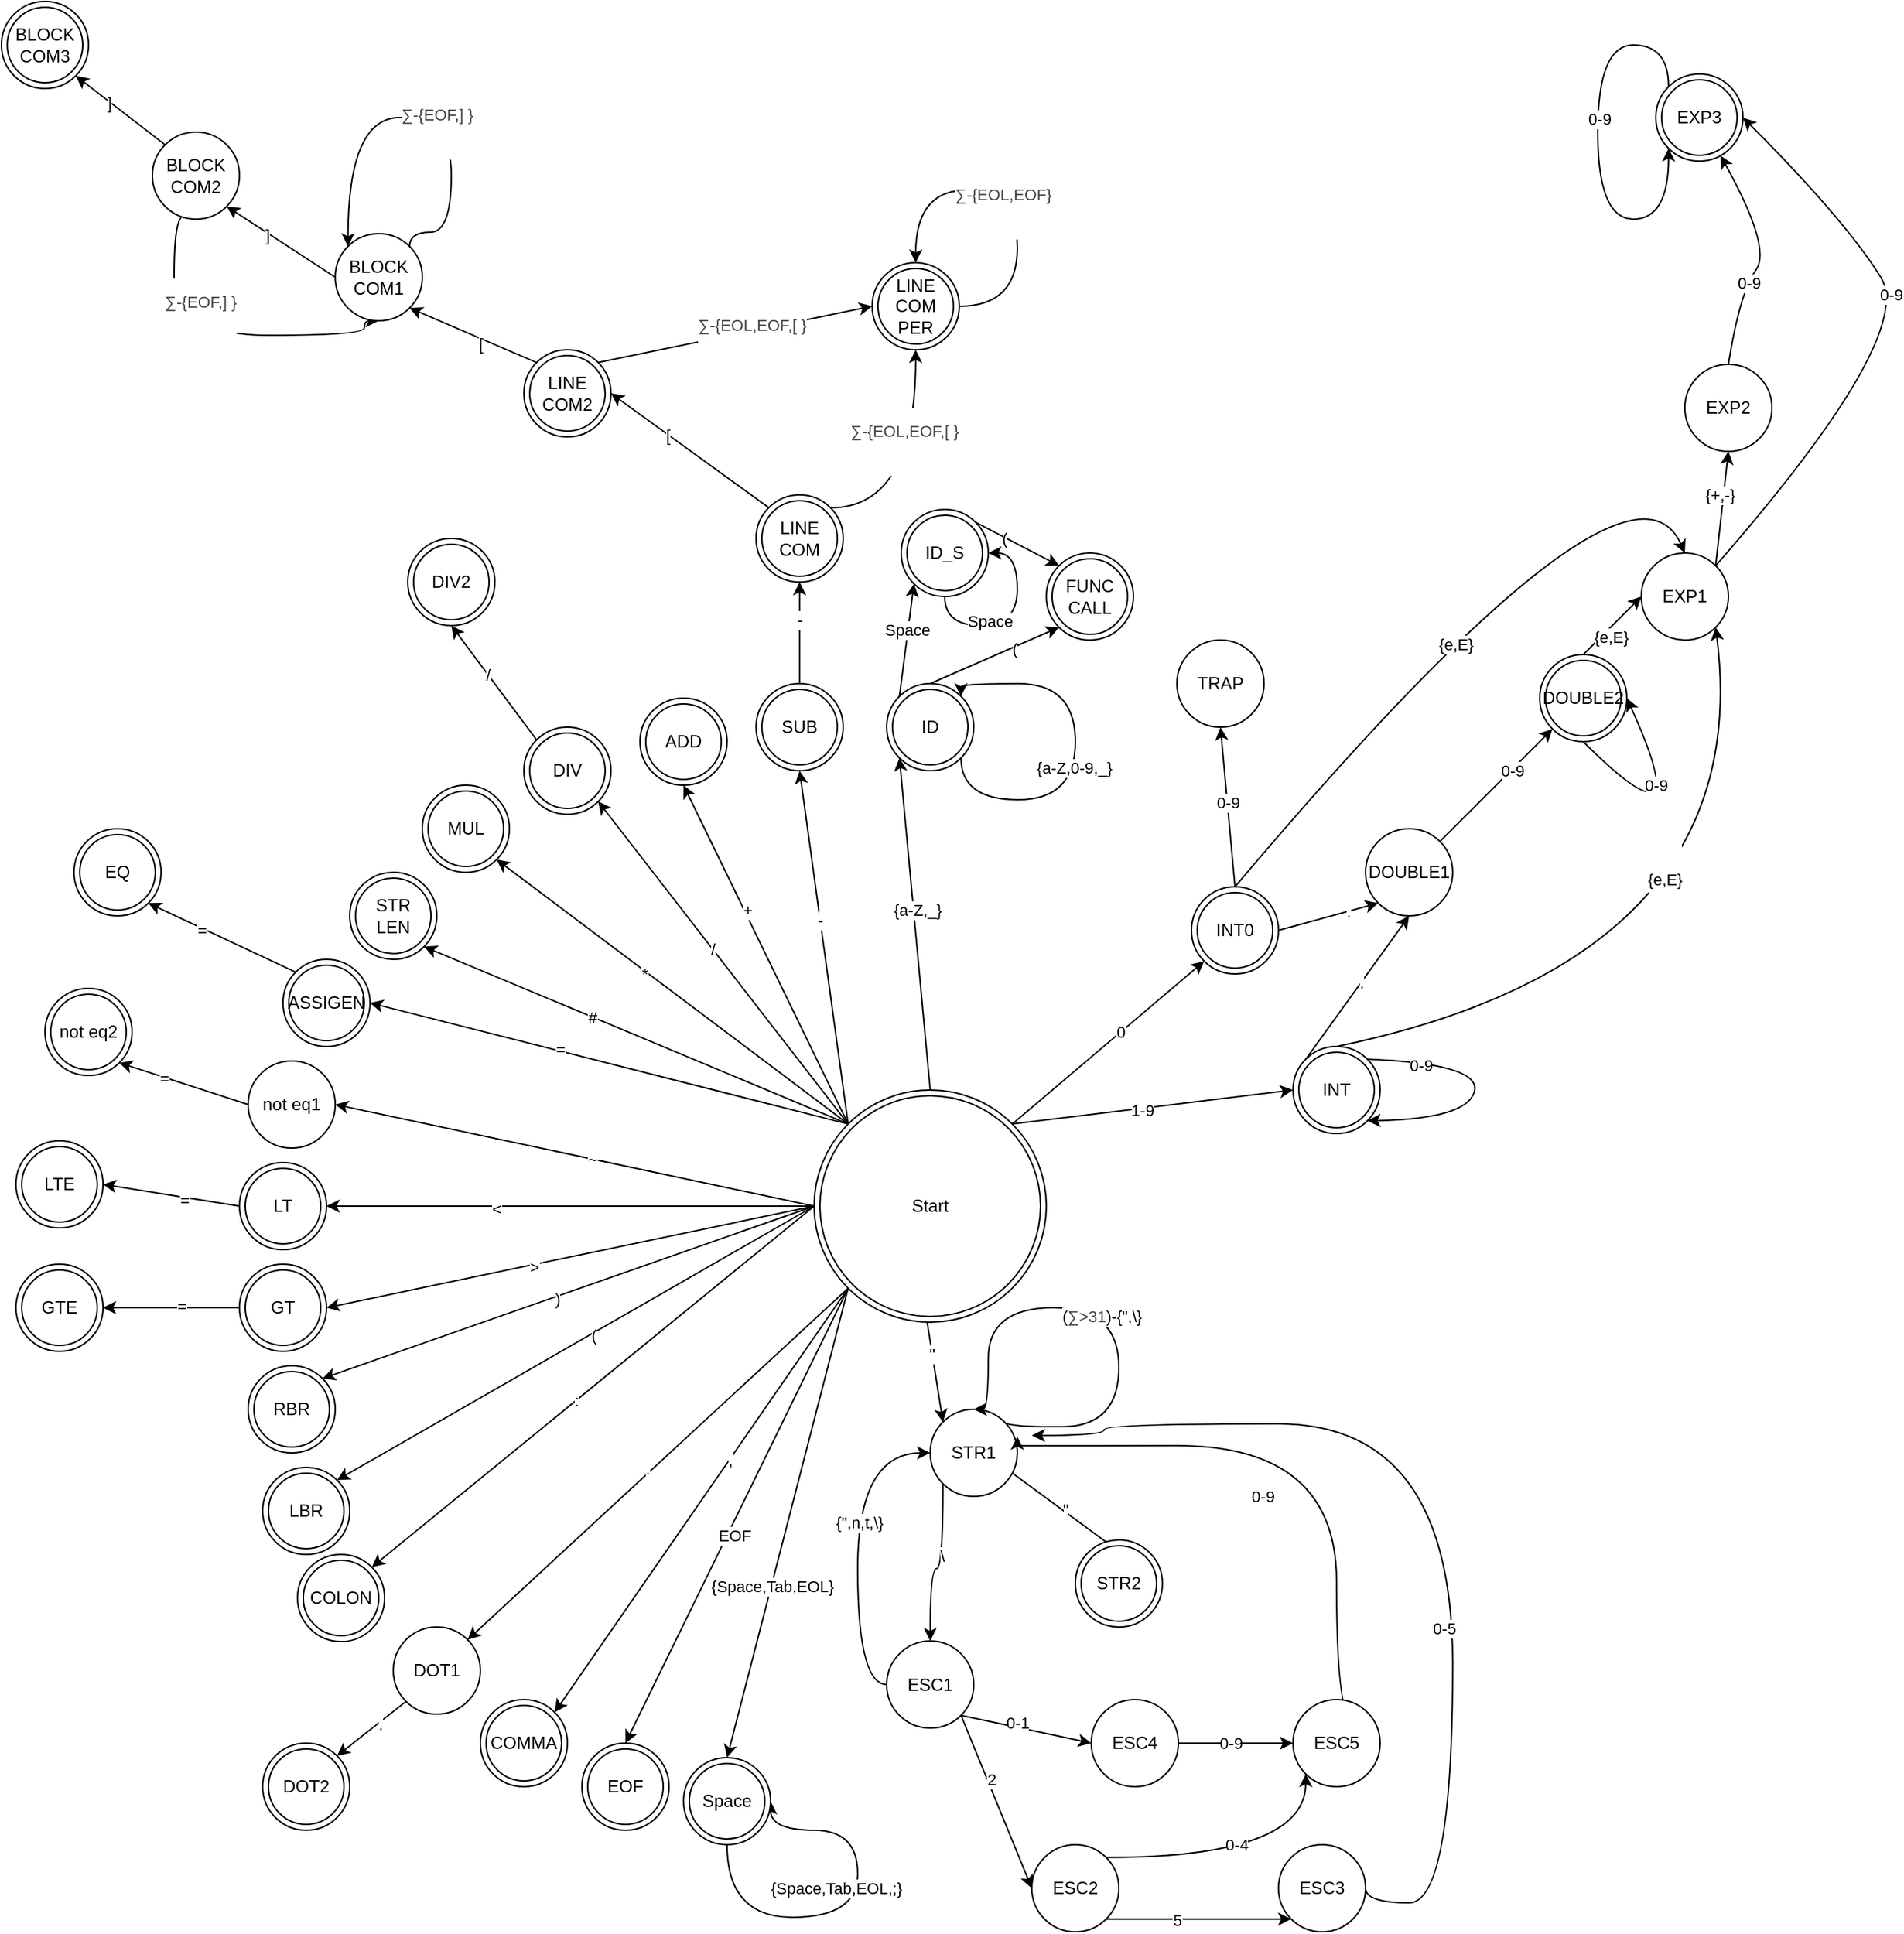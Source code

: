 <mxfile version="15.5.0" type="github">
  <diagram id="FxomKoe5t59FQyA47BVF" name="Page-1">
    <mxGraphModel dx="569" dy="1474" grid="1" gridSize="10" guides="1" tooltips="1" connect="1" arrows="1" fold="1" page="1" pageScale="1" pageWidth="827" pageHeight="1169" math="0" shadow="0">
      <root>
        <mxCell id="0" />
        <mxCell id="1" parent="0" />
        <mxCell id="e71BVfOYQuSD96jKvDS6-2" style="rounded=0;orthogonalLoop=1;jettySize=auto;html=1;exitX=0.5;exitY=0;exitDx=0;exitDy=0;entryX=0;entryY=1;entryDx=0;entryDy=0;" parent="1" source="jBU1OyLvSAGG9RMUmpyS-43" target="e71BVfOYQuSD96jKvDS6-1" edge="1">
          <mxGeometry relative="1" as="geometry" />
        </mxCell>
        <mxCell id="e71BVfOYQuSD96jKvDS6-3" value="{a-Z,_}" style="edgeLabel;html=1;align=center;verticalAlign=middle;resizable=0;points=[];" parent="e71BVfOYQuSD96jKvDS6-2" vertex="1" connectable="0">
          <mxGeometry x="0.086" y="-2" relative="1" as="geometry">
            <mxPoint as="offset" />
          </mxGeometry>
        </mxCell>
        <mxCell id="e71BVfOYQuSD96jKvDS6-8" style="rounded=0;orthogonalLoop=1;jettySize=auto;html=1;exitX=0;exitY=0;exitDx=0;exitDy=0;entryX=0.5;entryY=1;entryDx=0;entryDy=0;" parent="1" source="jBU1OyLvSAGG9RMUmpyS-43" target="e71BVfOYQuSD96jKvDS6-7" edge="1">
          <mxGeometry relative="1" as="geometry" />
        </mxCell>
        <mxCell id="e71BVfOYQuSD96jKvDS6-9" value="-" style="edgeLabel;html=1;align=center;verticalAlign=middle;resizable=0;points=[];" parent="e71BVfOYQuSD96jKvDS6-8" vertex="1" connectable="0">
          <mxGeometry x="0.151" relative="1" as="geometry">
            <mxPoint as="offset" />
          </mxGeometry>
        </mxCell>
        <mxCell id="e71BVfOYQuSD96jKvDS6-56" style="edgeStyle=none;rounded=0;orthogonalLoop=1;jettySize=auto;html=1;exitX=0;exitY=0;exitDx=0;exitDy=0;entryX=0.5;entryY=1;entryDx=0;entryDy=0;" parent="1" source="jBU1OyLvSAGG9RMUmpyS-43" target="e71BVfOYQuSD96jKvDS6-49" edge="1">
          <mxGeometry relative="1" as="geometry" />
        </mxCell>
        <mxCell id="e71BVfOYQuSD96jKvDS6-57" value="+" style="edgeLabel;html=1;align=center;verticalAlign=middle;resizable=0;points=[];" parent="e71BVfOYQuSD96jKvDS6-56" vertex="1" connectable="0">
          <mxGeometry x="0.256" y="-2" relative="1" as="geometry">
            <mxPoint as="offset" />
          </mxGeometry>
        </mxCell>
        <mxCell id="e71BVfOYQuSD96jKvDS6-58" style="edgeStyle=none;rounded=0;orthogonalLoop=1;jettySize=auto;html=1;exitX=0;exitY=0;exitDx=0;exitDy=0;entryX=1;entryY=1;entryDx=0;entryDy=0;" parent="1" source="jBU1OyLvSAGG9RMUmpyS-43" target="e71BVfOYQuSD96jKvDS6-50" edge="1">
          <mxGeometry relative="1" as="geometry" />
        </mxCell>
        <mxCell id="e71BVfOYQuSD96jKvDS6-59" value="/" style="edgeLabel;html=1;align=center;verticalAlign=middle;resizable=0;points=[];" parent="e71BVfOYQuSD96jKvDS6-58" vertex="1" connectable="0">
          <mxGeometry x="0.086" relative="1" as="geometry">
            <mxPoint as="offset" />
          </mxGeometry>
        </mxCell>
        <mxCell id="e71BVfOYQuSD96jKvDS6-60" style="edgeStyle=none;rounded=0;orthogonalLoop=1;jettySize=auto;html=1;exitX=0;exitY=0;exitDx=0;exitDy=0;entryX=1;entryY=1;entryDx=0;entryDy=0;" parent="1" source="jBU1OyLvSAGG9RMUmpyS-43" target="e71BVfOYQuSD96jKvDS6-51" edge="1">
          <mxGeometry relative="1" as="geometry" />
        </mxCell>
        <mxCell id="e71BVfOYQuSD96jKvDS6-61" value="*" style="edgeLabel;html=1;align=center;verticalAlign=middle;resizable=0;points=[];" parent="e71BVfOYQuSD96jKvDS6-60" vertex="1" connectable="0">
          <mxGeometry x="0.151" y="2" relative="1" as="geometry">
            <mxPoint as="offset" />
          </mxGeometry>
        </mxCell>
        <mxCell id="e71BVfOYQuSD96jKvDS6-62" style="edgeStyle=none;rounded=0;orthogonalLoop=1;jettySize=auto;html=1;exitX=0;exitY=0;exitDx=0;exitDy=0;entryX=1;entryY=1;entryDx=0;entryDy=0;" parent="1" source="jBU1OyLvSAGG9RMUmpyS-43" target="e71BVfOYQuSD96jKvDS6-52" edge="1">
          <mxGeometry relative="1" as="geometry" />
        </mxCell>
        <mxCell id="e71BVfOYQuSD96jKvDS6-65" value="&lt;span style=&quot;color: rgba(0 , 0 , 0 , 0) ; font-family: monospace ; font-size: 0px ; background-color: rgb(248 , 249 , 250)&quot;&gt;%3CmxGraphModel%3E%3Croot%3E%3CmxCell%20id%3D%220%22%2F%3E%3CmxCell%20id%3D%221%22%20parent%3D%220%22%2F%3E%3CmxCell%20id%3D%222%22%20value%3D%22ASSIGEN%22%20style%3D%22ellipse%3Bshape%3DdoubleEllipse%3BwhiteSpace%3Dwrap%3Bhtml%3D1%3B%22%20vertex%3D%221%22%20parent%3D%221%22%3E%3CmxGeometry%20x%3D%22384%22%20y%3D%22430%22%20width%3D%2260%22%20height%3D%2260%22%20as%3D%22geometry%22%2F%3E%3C%2FmxCell%3E%3C%2Froot%3E%3C%2FmxGraphModel%3E&lt;/span&gt;" style="edgeLabel;html=1;align=center;verticalAlign=middle;resizable=0;points=[];" parent="e71BVfOYQuSD96jKvDS6-62" vertex="1" connectable="0">
          <mxGeometry x="0.112" y="1" relative="1" as="geometry">
            <mxPoint as="offset" />
          </mxGeometry>
        </mxCell>
        <mxCell id="e71BVfOYQuSD96jKvDS6-66" value="#" style="edgeLabel;html=1;align=center;verticalAlign=middle;resizable=0;points=[];" parent="e71BVfOYQuSD96jKvDS6-62" vertex="1" connectable="0">
          <mxGeometry x="0.207" relative="1" as="geometry">
            <mxPoint as="offset" />
          </mxGeometry>
        </mxCell>
        <mxCell id="e71BVfOYQuSD96jKvDS6-67" style="edgeStyle=none;rounded=0;orthogonalLoop=1;jettySize=auto;html=1;exitX=0;exitY=0;exitDx=0;exitDy=0;entryX=1;entryY=0.5;entryDx=0;entryDy=0;" parent="1" source="jBU1OyLvSAGG9RMUmpyS-43" target="e71BVfOYQuSD96jKvDS6-53" edge="1">
          <mxGeometry relative="1" as="geometry" />
        </mxCell>
        <mxCell id="e71BVfOYQuSD96jKvDS6-68" value="=" style="edgeLabel;html=1;align=center;verticalAlign=middle;resizable=0;points=[];" parent="e71BVfOYQuSD96jKvDS6-67" vertex="1" connectable="0">
          <mxGeometry x="0.207" y="-1" relative="1" as="geometry">
            <mxPoint as="offset" />
          </mxGeometry>
        </mxCell>
        <mxCell id="e71BVfOYQuSD96jKvDS6-73" style="edgeStyle=none;rounded=0;orthogonalLoop=1;jettySize=auto;html=1;exitX=0;exitY=0.5;exitDx=0;exitDy=0;entryX=1;entryY=0.5;entryDx=0;entryDy=0;" parent="1" source="jBU1OyLvSAGG9RMUmpyS-43" target="e71BVfOYQuSD96jKvDS6-72" edge="1">
          <mxGeometry relative="1" as="geometry" />
        </mxCell>
        <mxCell id="e71BVfOYQuSD96jKvDS6-78" value="~" style="edgeLabel;html=1;align=center;verticalAlign=middle;resizable=0;points=[];" parent="e71BVfOYQuSD96jKvDS6-73" vertex="1" connectable="0">
          <mxGeometry x="-0.069" relative="1" as="geometry">
            <mxPoint as="offset" />
          </mxGeometry>
        </mxCell>
        <mxCell id="e71BVfOYQuSD96jKvDS6-80" style="edgeStyle=none;rounded=0;orthogonalLoop=1;jettySize=auto;html=1;exitX=0;exitY=0.5;exitDx=0;exitDy=0;entryX=1;entryY=0.5;entryDx=0;entryDy=0;" parent="1" source="jBU1OyLvSAGG9RMUmpyS-43" target="e71BVfOYQuSD96jKvDS6-79" edge="1">
          <mxGeometry relative="1" as="geometry" />
        </mxCell>
        <mxCell id="e71BVfOYQuSD96jKvDS6-81" value="&amp;lt;" style="edgeLabel;html=1;align=center;verticalAlign=middle;resizable=0;points=[];" parent="e71BVfOYQuSD96jKvDS6-80" vertex="1" connectable="0">
          <mxGeometry x="0.305" y="2" relative="1" as="geometry">
            <mxPoint as="offset" />
          </mxGeometry>
        </mxCell>
        <mxCell id="e71BVfOYQuSD96jKvDS6-83" style="edgeStyle=none;rounded=0;orthogonalLoop=1;jettySize=auto;html=1;exitX=0;exitY=0.5;exitDx=0;exitDy=0;entryX=1;entryY=0.5;entryDx=0;entryDy=0;" parent="1" source="jBU1OyLvSAGG9RMUmpyS-43" target="e71BVfOYQuSD96jKvDS6-82" edge="1">
          <mxGeometry relative="1" as="geometry" />
        </mxCell>
        <mxCell id="e71BVfOYQuSD96jKvDS6-84" value="&amp;gt;" style="edgeLabel;html=1;align=center;verticalAlign=middle;resizable=0;points=[];" parent="e71BVfOYQuSD96jKvDS6-83" vertex="1" connectable="0">
          <mxGeometry x="0.15" y="1" relative="1" as="geometry">
            <mxPoint as="offset" />
          </mxGeometry>
        </mxCell>
        <mxCell id="e71BVfOYQuSD96jKvDS6-100" style="edgeStyle=none;rounded=0;orthogonalLoop=1;jettySize=auto;html=1;exitX=0;exitY=0.5;exitDx=0;exitDy=0;entryX=1;entryY=0;entryDx=0;entryDy=0;" parent="1" source="jBU1OyLvSAGG9RMUmpyS-43" target="e71BVfOYQuSD96jKvDS6-97" edge="1">
          <mxGeometry relative="1" as="geometry" />
        </mxCell>
        <mxCell id="e71BVfOYQuSD96jKvDS6-101" value=")" style="edgeLabel;html=1;align=center;verticalAlign=middle;resizable=0;points=[];" parent="e71BVfOYQuSD96jKvDS6-100" vertex="1" connectable="0">
          <mxGeometry x="0.049" y="1" relative="1" as="geometry">
            <mxPoint as="offset" />
          </mxGeometry>
        </mxCell>
        <mxCell id="e71BVfOYQuSD96jKvDS6-102" style="edgeStyle=none;rounded=0;orthogonalLoop=1;jettySize=auto;html=1;exitX=0;exitY=0.5;exitDx=0;exitDy=0;entryX=1;entryY=0;entryDx=0;entryDy=0;" parent="1" source="jBU1OyLvSAGG9RMUmpyS-43" target="e71BVfOYQuSD96jKvDS6-96" edge="1">
          <mxGeometry relative="1" as="geometry" />
        </mxCell>
        <mxCell id="e71BVfOYQuSD96jKvDS6-103" value="(" style="edgeLabel;html=1;align=center;verticalAlign=middle;resizable=0;points=[];" parent="e71BVfOYQuSD96jKvDS6-102" vertex="1" connectable="0">
          <mxGeometry x="-0.072" y="1" relative="1" as="geometry">
            <mxPoint as="offset" />
          </mxGeometry>
        </mxCell>
        <mxCell id="e71BVfOYQuSD96jKvDS6-110" style="edgeStyle=none;rounded=0;orthogonalLoop=1;jettySize=auto;html=1;exitX=0;exitY=0.5;exitDx=0;exitDy=0;entryX=1;entryY=0;entryDx=0;entryDy=0;" parent="1" source="jBU1OyLvSAGG9RMUmpyS-43" target="e71BVfOYQuSD96jKvDS6-109" edge="1">
          <mxGeometry relative="1" as="geometry" />
        </mxCell>
        <mxCell id="e71BVfOYQuSD96jKvDS6-111" value=":" style="edgeLabel;html=1;align=center;verticalAlign=middle;resizable=0;points=[];" parent="e71BVfOYQuSD96jKvDS6-110" vertex="1" connectable="0">
          <mxGeometry x="0.074" relative="1" as="geometry">
            <mxPoint as="offset" />
          </mxGeometry>
        </mxCell>
        <mxCell id="e71BVfOYQuSD96jKvDS6-113" style="edgeStyle=none;rounded=0;orthogonalLoop=1;jettySize=auto;html=1;exitX=0;exitY=1;exitDx=0;exitDy=0;entryX=1;entryY=0;entryDx=0;entryDy=0;" parent="1" source="jBU1OyLvSAGG9RMUmpyS-43" target="e71BVfOYQuSD96jKvDS6-112" edge="1">
          <mxGeometry relative="1" as="geometry" />
        </mxCell>
        <mxCell id="e71BVfOYQuSD96jKvDS6-114" value="," style="edgeLabel;html=1;align=center;verticalAlign=middle;resizable=0;points=[];" parent="e71BVfOYQuSD96jKvDS6-113" vertex="1" connectable="0">
          <mxGeometry x="-0.191" relative="1" as="geometry">
            <mxPoint as="offset" />
          </mxGeometry>
        </mxCell>
        <mxCell id="e71BVfOYQuSD96jKvDS6-118" style="edgeStyle=none;rounded=0;orthogonalLoop=1;jettySize=auto;html=1;exitX=0;exitY=1;exitDx=0;exitDy=0;entryX=0.5;entryY=0;entryDx=0;entryDy=0;" parent="1" source="jBU1OyLvSAGG9RMUmpyS-43" target="e71BVfOYQuSD96jKvDS6-116" edge="1">
          <mxGeometry relative="1" as="geometry" />
        </mxCell>
        <mxCell id="e71BVfOYQuSD96jKvDS6-120" value="EOF" style="edgeLabel;html=1;align=center;verticalAlign=middle;resizable=0;points=[];" parent="e71BVfOYQuSD96jKvDS6-118" vertex="1" connectable="0">
          <mxGeometry x="0.072" y="4" relative="1" as="geometry">
            <mxPoint as="offset" />
          </mxGeometry>
        </mxCell>
        <mxCell id="e71BVfOYQuSD96jKvDS6-124" style="edgeStyle=none;rounded=0;orthogonalLoop=1;jettySize=auto;html=1;exitX=0;exitY=1;exitDx=0;exitDy=0;entryX=0.5;entryY=0;entryDx=0;entryDy=0;" parent="1" source="jBU1OyLvSAGG9RMUmpyS-43" target="e71BVfOYQuSD96jKvDS6-123" edge="1">
          <mxGeometry relative="1" as="geometry" />
        </mxCell>
        <mxCell id="e71BVfOYQuSD96jKvDS6-126" value="{Space,Tab,EOL}" style="edgeLabel;html=1;align=center;verticalAlign=middle;resizable=0;points=[];" parent="e71BVfOYQuSD96jKvDS6-124" vertex="1" connectable="0">
          <mxGeometry x="0.266" relative="1" as="geometry">
            <mxPoint as="offset" />
          </mxGeometry>
        </mxCell>
        <mxCell id="e71BVfOYQuSD96jKvDS6-146" style="edgeStyle=none;rounded=0;orthogonalLoop=1;jettySize=auto;html=1;exitX=0.483;exitY=0.975;exitDx=0;exitDy=0;entryX=0;entryY=0;entryDx=0;entryDy=0;exitPerimeter=0;" parent="1" source="jBU1OyLvSAGG9RMUmpyS-43" target="e71BVfOYQuSD96jKvDS6-133" edge="1">
          <mxGeometry relative="1" as="geometry" />
        </mxCell>
        <mxCell id="e71BVfOYQuSD96jKvDS6-147" value="&quot;" style="edgeLabel;html=1;align=center;verticalAlign=middle;resizable=0;points=[];" parent="e71BVfOYQuSD96jKvDS6-146" vertex="1" connectable="0">
          <mxGeometry x="-0.289" y="-1" relative="1" as="geometry">
            <mxPoint as="offset" />
          </mxGeometry>
        </mxCell>
        <mxCell id="e71BVfOYQuSD96jKvDS6-240" style="rounded=0;orthogonalLoop=1;jettySize=auto;html=1;exitX=1;exitY=0;exitDx=0;exitDy=0;entryX=0;entryY=1;entryDx=0;entryDy=0;" parent="1" source="jBU1OyLvSAGG9RMUmpyS-43" target="e71BVfOYQuSD96jKvDS6-236" edge="1">
          <mxGeometry relative="1" as="geometry" />
        </mxCell>
        <mxCell id="e71BVfOYQuSD96jKvDS6-241" value="0" style="edgeLabel;html=1;align=center;verticalAlign=middle;resizable=0;points=[];" parent="e71BVfOYQuSD96jKvDS6-240" vertex="1" connectable="0">
          <mxGeometry x="0.036" y="-22" relative="1" as="geometry">
            <mxPoint x="-9" y="-22" as="offset" />
          </mxGeometry>
        </mxCell>
        <mxCell id="e71BVfOYQuSD96jKvDS6-242" style="rounded=0;orthogonalLoop=1;jettySize=auto;html=1;exitX=1;exitY=0;exitDx=0;exitDy=0;entryX=0;entryY=0.5;entryDx=0;entryDy=0;" parent="1" source="jBU1OyLvSAGG9RMUmpyS-43" target="e71BVfOYQuSD96jKvDS6-210" edge="1">
          <mxGeometry relative="1" as="geometry" />
        </mxCell>
        <mxCell id="e71BVfOYQuSD96jKvDS6-243" value="1-9" style="edgeLabel;html=1;align=center;verticalAlign=middle;resizable=0;points=[];" parent="e71BVfOYQuSD96jKvDS6-242" vertex="1" connectable="0">
          <mxGeometry x="-0.081" y="-1" relative="1" as="geometry">
            <mxPoint as="offset" />
          </mxGeometry>
        </mxCell>
        <mxCell id="kAHXj2-7gjL9WCIgrVYt-5" style="rounded=0;orthogonalLoop=1;jettySize=auto;html=1;exitX=0;exitY=1;exitDx=0;exitDy=0;entryX=1;entryY=0;entryDx=0;entryDy=0;" parent="1" source="jBU1OyLvSAGG9RMUmpyS-43" target="kAHXj2-7gjL9WCIgrVYt-4" edge="1">
          <mxGeometry relative="1" as="geometry" />
        </mxCell>
        <mxCell id="kAHXj2-7gjL9WCIgrVYt-7" value="." style="edgeLabel;html=1;align=center;verticalAlign=middle;resizable=0;points=[];" parent="kAHXj2-7gjL9WCIgrVYt-5" vertex="1" connectable="0">
          <mxGeometry x="0.039" y="-2" relative="1" as="geometry">
            <mxPoint x="-1" as="offset" />
          </mxGeometry>
        </mxCell>
        <mxCell id="jBU1OyLvSAGG9RMUmpyS-43" value="Start" style="ellipse;shape=doubleEllipse;whiteSpace=wrap;html=1;" parent="1" vertex="1">
          <mxGeometry x="750" y="520" width="160" height="160" as="geometry" />
        </mxCell>
        <mxCell id="hvZpo-jn7CI7MVkwTZWX-2" style="rounded=0;orthogonalLoop=1;jettySize=auto;html=1;exitX=0.5;exitY=0;exitDx=0;exitDy=0;entryX=0;entryY=1;entryDx=0;entryDy=0;" parent="1" source="e71BVfOYQuSD96jKvDS6-1" target="hvZpo-jn7CI7MVkwTZWX-1" edge="1">
          <mxGeometry relative="1" as="geometry" />
        </mxCell>
        <mxCell id="hvZpo-jn7CI7MVkwTZWX-3" value="(" style="edgeLabel;html=1;align=center;verticalAlign=middle;resizable=0;points=[];" parent="hvZpo-jn7CI7MVkwTZWX-2" vertex="1" connectable="0">
          <mxGeometry x="0.259" y="4" relative="1" as="geometry">
            <mxPoint x="3" y="4" as="offset" />
          </mxGeometry>
        </mxCell>
        <mxCell id="BuRy_5X69nxePLl2k-hF-2" style="rounded=0;orthogonalLoop=1;jettySize=auto;html=1;exitX=0;exitY=0;exitDx=0;exitDy=0;entryX=0;entryY=1;entryDx=0;entryDy=0;" parent="1" source="e71BVfOYQuSD96jKvDS6-1" target="BuRy_5X69nxePLl2k-hF-4" edge="1">
          <mxGeometry relative="1" as="geometry">
            <mxPoint x="810" y="190" as="targetPoint" />
            <Array as="points" />
          </mxGeometry>
        </mxCell>
        <mxCell id="BuRy_5X69nxePLl2k-hF-3" value="Space" style="edgeLabel;html=1;align=center;verticalAlign=middle;resizable=0;points=[];" parent="BuRy_5X69nxePLl2k-hF-2" vertex="1" connectable="0">
          <mxGeometry x="0.194" y="1" relative="1" as="geometry">
            <mxPoint as="offset" />
          </mxGeometry>
        </mxCell>
        <mxCell id="e71BVfOYQuSD96jKvDS6-1" value="ID" style="ellipse;shape=doubleEllipse;whiteSpace=wrap;html=1;" parent="1" vertex="1">
          <mxGeometry x="800" y="240" width="60" height="60" as="geometry" />
        </mxCell>
        <mxCell id="e71BVfOYQuSD96jKvDS6-4" style="edgeStyle=orthogonalEdgeStyle;rounded=0;orthogonalLoop=1;jettySize=auto;html=1;exitX=1;exitY=1;exitDx=0;exitDy=0;entryX=1;entryY=0;entryDx=0;entryDy=0;curved=1;" parent="1" source="e71BVfOYQuSD96jKvDS6-1" target="e71BVfOYQuSD96jKvDS6-1" edge="1">
          <mxGeometry relative="1" as="geometry">
            <Array as="points">
              <mxPoint x="851" y="320" />
              <mxPoint x="930" y="320" />
              <mxPoint x="930" y="240" />
              <mxPoint x="851" y="240" />
            </Array>
          </mxGeometry>
        </mxCell>
        <mxCell id="e71BVfOYQuSD96jKvDS6-5" value="{a-Z,0-9,_}" style="edgeLabel;html=1;align=center;verticalAlign=middle;resizable=0;points=[];" parent="e71BVfOYQuSD96jKvDS6-4" vertex="1" connectable="0">
          <mxGeometry x="0.075" y="1" relative="1" as="geometry">
            <mxPoint y="18" as="offset" />
          </mxGeometry>
        </mxCell>
        <mxCell id="e71BVfOYQuSD96jKvDS6-11" style="edgeStyle=none;rounded=0;orthogonalLoop=1;jettySize=auto;html=1;exitX=0.5;exitY=0;exitDx=0;exitDy=0;entryX=0.5;entryY=1;entryDx=0;entryDy=0;" parent="1" source="e71BVfOYQuSD96jKvDS6-7" target="e71BVfOYQuSD96jKvDS6-10" edge="1">
          <mxGeometry relative="1" as="geometry" />
        </mxCell>
        <mxCell id="e71BVfOYQuSD96jKvDS6-14" value="-" style="edgeLabel;html=1;align=center;verticalAlign=middle;resizable=0;points=[];" parent="e71BVfOYQuSD96jKvDS6-11" vertex="1" connectable="0">
          <mxGeometry x="0.255" relative="1" as="geometry">
            <mxPoint as="offset" />
          </mxGeometry>
        </mxCell>
        <mxCell id="e71BVfOYQuSD96jKvDS6-7" value="SUB" style="ellipse;shape=doubleEllipse;whiteSpace=wrap;html=1;" parent="1" vertex="1">
          <mxGeometry x="710" y="240" width="60" height="60" as="geometry" />
        </mxCell>
        <mxCell id="e71BVfOYQuSD96jKvDS6-18" style="rounded=0;orthogonalLoop=1;jettySize=auto;html=1;exitX=0;exitY=0;exitDx=0;exitDy=0;entryX=1;entryY=0.5;entryDx=0;entryDy=0;" parent="1" source="e71BVfOYQuSD96jKvDS6-10" target="e71BVfOYQuSD96jKvDS6-17" edge="1">
          <mxGeometry relative="1" as="geometry" />
        </mxCell>
        <mxCell id="e71BVfOYQuSD96jKvDS6-19" value="[" style="edgeLabel;html=1;align=center;verticalAlign=middle;resizable=0;points=[];" parent="e71BVfOYQuSD96jKvDS6-18" vertex="1" connectable="0">
          <mxGeometry x="0.277" relative="1" as="geometry">
            <mxPoint as="offset" />
          </mxGeometry>
        </mxCell>
        <mxCell id="e71BVfOYQuSD96jKvDS6-23" style="edgeStyle=orthogonalEdgeStyle;curved=1;rounded=0;orthogonalLoop=1;jettySize=auto;html=1;exitX=1;exitY=0;exitDx=0;exitDy=0;entryX=0.5;entryY=1;entryDx=0;entryDy=0;" parent="1" source="e71BVfOYQuSD96jKvDS6-10" target="e71BVfOYQuSD96jKvDS6-22" edge="1">
          <mxGeometry relative="1" as="geometry" />
        </mxCell>
        <mxCell id="e71BVfOYQuSD96jKvDS6-24" value="&lt;h1 class=&quot;entry-title&quot; style=&quot;margin: 0px 0px 20px ; padding: 0px ; border: 0px ; vertical-align: baseline ; clear: both ; line-height: 1.2 ; font-weight: normal ; color: rgb(68 , 68 , 68) ; font-family: &amp;#34;ubuntu&amp;#34; , &amp;#34;helvetica&amp;#34; , &amp;#34;arial&amp;#34; , sans-serif&quot;&gt;&lt;font style=&quot;font-size: 11px&quot;&gt;∑&lt;/font&gt;&lt;font style=&quot;font-size: 11px&quot;&gt;-{EOL,EOF,[ }&lt;/font&gt;&lt;/h1&gt;" style="edgeLabel;html=1;align=center;verticalAlign=middle;resizable=0;points=[];" parent="e71BVfOYQuSD96jKvDS6-23" vertex="1" connectable="0">
          <mxGeometry x="0.253" y="8" relative="1" as="geometry">
            <mxPoint as="offset" />
          </mxGeometry>
        </mxCell>
        <mxCell id="e71BVfOYQuSD96jKvDS6-10" value="LINE COM" style="ellipse;shape=doubleEllipse;whiteSpace=wrap;html=1;" parent="1" vertex="1">
          <mxGeometry x="710" y="110" width="60" height="60" as="geometry" />
        </mxCell>
        <mxCell id="e71BVfOYQuSD96jKvDS6-25" style="rounded=0;orthogonalLoop=1;jettySize=auto;html=1;exitX=1;exitY=0;exitDx=0;exitDy=0;entryX=0;entryY=0.5;entryDx=0;entryDy=0;" parent="1" source="e71BVfOYQuSD96jKvDS6-17" target="e71BVfOYQuSD96jKvDS6-22" edge="1">
          <mxGeometry relative="1" as="geometry" />
        </mxCell>
        <mxCell id="e71BVfOYQuSD96jKvDS6-26" value="&lt;h1 class=&quot;entry-title&quot; style=&quot;margin: 0px 0px 20px ; padding: 0px ; border: 0px ; vertical-align: baseline ; clear: both ; line-height: 1.2 ; font-weight: normal ; color: rgb(68 , 68 , 68) ; font-family: &amp;#34;ubuntu&amp;#34; , &amp;#34;helvetica&amp;#34; , &amp;#34;arial&amp;#34; , sans-serif&quot;&gt;&lt;font style=&quot;font-size: 11px&quot;&gt;∑&lt;/font&gt;&lt;font style=&quot;font-size: 11px&quot;&gt;-{EOL,EOF,[ }&lt;/font&gt;&lt;/h1&gt;" style="edgeLabel;html=1;align=center;verticalAlign=middle;resizable=0;points=[];" parent="e71BVfOYQuSD96jKvDS6-25" vertex="1" connectable="0">
          <mxGeometry x="0.108" y="-3" relative="1" as="geometry">
            <mxPoint as="offset" />
          </mxGeometry>
        </mxCell>
        <mxCell id="e71BVfOYQuSD96jKvDS6-28" style="edgeStyle=none;rounded=0;orthogonalLoop=1;jettySize=auto;html=1;exitX=0;exitY=0;exitDx=0;exitDy=0;entryX=1;entryY=1;entryDx=0;entryDy=0;" parent="1" source="e71BVfOYQuSD96jKvDS6-17" target="UV5aUljPE8pSsq1cNO7C-2" edge="1">
          <mxGeometry relative="1" as="geometry">
            <mxPoint x="471.213" y="-28.787" as="targetPoint" />
          </mxGeometry>
        </mxCell>
        <mxCell id="e71BVfOYQuSD96jKvDS6-29" value="[" style="edgeLabel;html=1;align=center;verticalAlign=middle;resizable=0;points=[];" parent="e71BVfOYQuSD96jKvDS6-28" vertex="1" connectable="0">
          <mxGeometry x="0.23" y="-2" relative="1" as="geometry">
            <mxPoint x="14" y="12" as="offset" />
          </mxGeometry>
        </mxCell>
        <mxCell id="e71BVfOYQuSD96jKvDS6-17" value="LINE COM2" style="ellipse;shape=doubleEllipse;whiteSpace=wrap;html=1;" parent="1" vertex="1">
          <mxGeometry x="550" y="10" width="60" height="60" as="geometry" />
        </mxCell>
        <mxCell id="e71BVfOYQuSD96jKvDS6-22" value="LINE COM PER" style="ellipse;shape=doubleEllipse;whiteSpace=wrap;html=1;" parent="1" vertex="1">
          <mxGeometry x="790" y="-50" width="60" height="60" as="geometry" />
        </mxCell>
        <mxCell id="e71BVfOYQuSD96jKvDS6-38" style="rounded=0;orthogonalLoop=1;jettySize=auto;html=1;exitX=0;exitY=0.5;exitDx=0;exitDy=0;entryX=1;entryY=1;entryDx=0;entryDy=0;" parent="1" source="UV5aUljPE8pSsq1cNO7C-2" target="qqY-eNgAUB37blF3k9b--1" edge="1">
          <mxGeometry relative="1" as="geometry">
            <mxPoint x="420" y="-50" as="sourcePoint" />
            <mxPoint x="351.213" y="-88.787" as="targetPoint" />
          </mxGeometry>
        </mxCell>
        <mxCell id="e71BVfOYQuSD96jKvDS6-45" value="]" style="edgeLabel;html=1;align=center;verticalAlign=middle;resizable=0;points=[];" parent="e71BVfOYQuSD96jKvDS6-38" vertex="1" connectable="0">
          <mxGeometry x="0.244" y="1" relative="1" as="geometry">
            <mxPoint as="offset" />
          </mxGeometry>
        </mxCell>
        <mxCell id="e71BVfOYQuSD96jKvDS6-30" style="edgeStyle=orthogonalEdgeStyle;rounded=0;orthogonalLoop=1;jettySize=auto;html=1;exitX=1;exitY=0.5;exitDx=0;exitDy=0;entryX=0.5;entryY=0;entryDx=0;entryDy=0;curved=1;" parent="1" source="e71BVfOYQuSD96jKvDS6-22" target="e71BVfOYQuSD96jKvDS6-22" edge="1">
          <mxGeometry relative="1" as="geometry">
            <Array as="points">
              <mxPoint x="890" y="-20" />
              <mxPoint x="890" y="-100" />
              <mxPoint x="820" y="-100" />
            </Array>
          </mxGeometry>
        </mxCell>
        <mxCell id="e71BVfOYQuSD96jKvDS6-32" value="&lt;span style=&quot;color: rgba(0 , 0 , 0 , 0) ; font-family: monospace ; font-size: 0px ; background-color: rgb(248 , 249 , 250)&quot;&gt;%3CmxGraphModel%3E%3Croot%3E%3CmxCell%20id%3D%220%22%2F%3E%3CmxCell%20id%3D%221%22%20parent%3D%220%22%2F%3E%3CmxCell%20id%3D%222%22%20value%3D%22line%20coment2%22%20style%3D%22ellipse%3Bshape%3DdoubleEllipse%3BwhiteSpace%3Dwrap%3Bhtml%3D1%3B%22%20vertex%3D%221%22%20parent%3D%221%22%3E%3CmxGeometry%20x%3D%22550%22%20y%3D%2210%22%20width%3D%2260%22%20height%3D%2260%22%20as%3D%22geometry%22%2F%3E%3C%2FmxCell%3E%3C%2Froot%3E%3C%2FmxGraphModel%3E&lt;/span&gt;" style="edgeLabel;html=1;align=center;verticalAlign=middle;resizable=0;points=[];" parent="e71BVfOYQuSD96jKvDS6-30" vertex="1" connectable="0">
          <mxGeometry x="0.11" y="6" relative="1" as="geometry">
            <mxPoint as="offset" />
          </mxGeometry>
        </mxCell>
        <mxCell id="e71BVfOYQuSD96jKvDS6-33" value="&lt;h1 class=&quot;entry-title&quot; style=&quot;margin: 0px 0px 20px ; padding: 0px ; border: 0px ; vertical-align: baseline ; clear: both ; line-height: 1.2 ; font-weight: normal ; color: rgb(68 , 68 , 68) ; font-family: &amp;#34;ubuntu&amp;#34; , &amp;#34;helvetica&amp;#34; , &amp;#34;arial&amp;#34; , sans-serif&quot;&gt;&lt;font style=&quot;font-size: 11px&quot;&gt;∑&lt;/font&gt;&lt;font style=&quot;font-size: 11px&quot;&gt;-{EOL,EOF}&lt;/font&gt;&lt;/h1&gt;" style="edgeLabel;html=1;align=center;verticalAlign=middle;resizable=0;points=[];" parent="e71BVfOYQuSD96jKvDS6-30" vertex="1" connectable="0">
          <mxGeometry x="0.178" y="2" relative="1" as="geometry">
            <mxPoint x="11" y="8" as="offset" />
          </mxGeometry>
        </mxCell>
        <mxCell id="e71BVfOYQuSD96jKvDS6-34" style="edgeStyle=orthogonalEdgeStyle;curved=1;rounded=0;orthogonalLoop=1;jettySize=auto;html=1;exitX=1;exitY=0;exitDx=0;exitDy=0;entryX=0;entryY=0;entryDx=0;entryDy=0;" parent="1" source="UV5aUljPE8pSsq1cNO7C-2" target="UV5aUljPE8pSsq1cNO7C-2" edge="1">
          <mxGeometry relative="1" as="geometry">
            <Array as="points">
              <mxPoint x="471" y="-71" />
              <mxPoint x="500" y="-71" />
              <mxPoint x="500" y="-150" />
              <mxPoint x="429" y="-150" />
            </Array>
            <mxPoint x="471.213" y="-71.213" as="sourcePoint" />
            <mxPoint x="428.787" y="-71.213" as="targetPoint" />
          </mxGeometry>
        </mxCell>
        <mxCell id="e71BVfOYQuSD96jKvDS6-35" value="&lt;h1 class=&quot;entry-title&quot; style=&quot;margin: 0px 0px 20px ; padding: 0px ; border: 0px ; vertical-align: baseline ; clear: both ; line-height: 1.2 ; font-weight: normal ; color: rgb(68 , 68 , 68) ; font-family: &amp;#34;ubuntu&amp;#34; , &amp;#34;helvetica&amp;#34; , &amp;#34;arial&amp;#34; , sans-serif&quot;&gt;&lt;font style=&quot;font-size: 11px&quot;&gt;∑&lt;/font&gt;&lt;font style=&quot;font-size: 11px&quot;&gt;-{EOF,] }&lt;/font&gt;&lt;/h1&gt;" style="edgeLabel;html=1;align=center;verticalAlign=middle;resizable=0;points=[];" parent="e71BVfOYQuSD96jKvDS6-34" vertex="1" connectable="0">
          <mxGeometry x="-0.082" y="5" relative="1" as="geometry">
            <mxPoint as="offset" />
          </mxGeometry>
        </mxCell>
        <mxCell id="e71BVfOYQuSD96jKvDS6-41" style="edgeStyle=orthogonalEdgeStyle;curved=1;rounded=0;orthogonalLoop=1;jettySize=auto;html=1;exitX=0.36;exitY=0.967;exitDx=0;exitDy=0;entryX=0.5;entryY=1;entryDx=0;entryDy=0;exitPerimeter=0;" parent="1" source="qqY-eNgAUB37blF3k9b--1" target="UV5aUljPE8pSsq1cNO7C-2" edge="1">
          <mxGeometry relative="1" as="geometry">
            <Array as="points">
              <mxPoint x="309" y="-82" />
              <mxPoint x="309" />
              <mxPoint x="440" />
              <mxPoint x="440" y="-10" />
            </Array>
            <mxPoint x="308.787" y="-88.787" as="sourcePoint" />
            <mxPoint x="440" y="-20" as="targetPoint" />
          </mxGeometry>
        </mxCell>
        <mxCell id="e71BVfOYQuSD96jKvDS6-44" value="&lt;h1 class=&quot;entry-title&quot; style=&quot;margin: 0px 0px 20px ; padding: 0px ; border: 0px ; vertical-align: baseline ; clear: both ; line-height: 1.2 ; font-weight: normal ; color: rgb(68 , 68 , 68) ; font-family: &amp;#34;ubuntu&amp;#34; , &amp;#34;helvetica&amp;#34; , &amp;#34;arial&amp;#34; , sans-serif&quot;&gt;&lt;font style=&quot;font-size: 11px&quot;&gt;∑&lt;/font&gt;&lt;font style=&quot;font-size: 11px&quot;&gt;-{EOF,] }&lt;/font&gt;&lt;/h1&gt;" style="edgeLabel;html=1;align=center;verticalAlign=middle;resizable=0;points=[];" parent="e71BVfOYQuSD96jKvDS6-41" vertex="1" connectable="0">
          <mxGeometry x="-0.109" y="16" relative="1" as="geometry">
            <mxPoint as="offset" />
          </mxGeometry>
        </mxCell>
        <mxCell id="e71BVfOYQuSD96jKvDS6-47" style="rounded=0;orthogonalLoop=1;jettySize=auto;html=1;exitX=0;exitY=0;exitDx=0;exitDy=0;entryX=1;entryY=1;entryDx=0;entryDy=0;" parent="1" source="qqY-eNgAUB37blF3k9b--1" target="e71BVfOYQuSD96jKvDS6-46" edge="1">
          <mxGeometry relative="1" as="geometry">
            <mxPoint x="308.787" y="-131.213" as="sourcePoint" />
          </mxGeometry>
        </mxCell>
        <mxCell id="e71BVfOYQuSD96jKvDS6-48" value="]" style="edgeLabel;html=1;align=center;verticalAlign=middle;resizable=0;points=[];" parent="e71BVfOYQuSD96jKvDS6-47" vertex="1" connectable="0">
          <mxGeometry x="0.257" y="1" relative="1" as="geometry">
            <mxPoint as="offset" />
          </mxGeometry>
        </mxCell>
        <mxCell id="e71BVfOYQuSD96jKvDS6-46" value="BLOCK&lt;br&gt;COM3" style="ellipse;shape=doubleEllipse;whiteSpace=wrap;html=1;" parent="1" vertex="1">
          <mxGeometry x="190" y="-230" width="60" height="60" as="geometry" />
        </mxCell>
        <mxCell id="e71BVfOYQuSD96jKvDS6-49" value="ADD" style="ellipse;shape=doubleEllipse;whiteSpace=wrap;html=1;" parent="1" vertex="1">
          <mxGeometry x="630" y="250" width="60" height="60" as="geometry" />
        </mxCell>
        <mxCell id="e71BVfOYQuSD96jKvDS6-93" style="edgeStyle=none;rounded=0;orthogonalLoop=1;jettySize=auto;html=1;exitX=0;exitY=0;exitDx=0;exitDy=0;entryX=0.5;entryY=1;entryDx=0;entryDy=0;" parent="1" source="e71BVfOYQuSD96jKvDS6-50" target="e71BVfOYQuSD96jKvDS6-91" edge="1">
          <mxGeometry relative="1" as="geometry" />
        </mxCell>
        <mxCell id="e71BVfOYQuSD96jKvDS6-94" value="/" style="edgeLabel;html=1;align=center;verticalAlign=middle;resizable=0;points=[];" parent="e71BVfOYQuSD96jKvDS6-93" vertex="1" connectable="0">
          <mxGeometry x="0.149" relative="1" as="geometry">
            <mxPoint as="offset" />
          </mxGeometry>
        </mxCell>
        <mxCell id="e71BVfOYQuSD96jKvDS6-50" value="DIV" style="ellipse;shape=doubleEllipse;whiteSpace=wrap;html=1;" parent="1" vertex="1">
          <mxGeometry x="550" y="270" width="60" height="60" as="geometry" />
        </mxCell>
        <mxCell id="e71BVfOYQuSD96jKvDS6-51" value="MUL" style="ellipse;shape=doubleEllipse;whiteSpace=wrap;html=1;" parent="1" vertex="1">
          <mxGeometry x="480" y="310" width="60" height="60" as="geometry" />
        </mxCell>
        <mxCell id="e71BVfOYQuSD96jKvDS6-52" value="STR&lt;br&gt;LEN" style="ellipse;shape=doubleEllipse;whiteSpace=wrap;html=1;" parent="1" vertex="1">
          <mxGeometry x="430" y="370" width="60" height="60" as="geometry" />
        </mxCell>
        <mxCell id="e71BVfOYQuSD96jKvDS6-55" style="edgeStyle=none;rounded=0;orthogonalLoop=1;jettySize=auto;html=1;exitX=0;exitY=0;exitDx=0;exitDy=0;entryX=1;entryY=1;entryDx=0;entryDy=0;" parent="1" source="e71BVfOYQuSD96jKvDS6-53" target="e71BVfOYQuSD96jKvDS6-54" edge="1">
          <mxGeometry relative="1" as="geometry" />
        </mxCell>
        <mxCell id="e71BVfOYQuSD96jKvDS6-69" value="=" style="edgeLabel;html=1;align=center;verticalAlign=middle;resizable=0;points=[];" parent="e71BVfOYQuSD96jKvDS6-55" vertex="1" connectable="0">
          <mxGeometry x="0.266" y="1" relative="1" as="geometry">
            <mxPoint as="offset" />
          </mxGeometry>
        </mxCell>
        <mxCell id="e71BVfOYQuSD96jKvDS6-53" value="ASSIGEN" style="ellipse;shape=doubleEllipse;whiteSpace=wrap;html=1;" parent="1" vertex="1">
          <mxGeometry x="384" y="430" width="60" height="60" as="geometry" />
        </mxCell>
        <mxCell id="e71BVfOYQuSD96jKvDS6-54" value="EQ" style="ellipse;shape=doubleEllipse;whiteSpace=wrap;html=1;" parent="1" vertex="1">
          <mxGeometry x="240" y="340" width="60" height="60" as="geometry" />
        </mxCell>
        <mxCell id="e71BVfOYQuSD96jKvDS6-75" style="edgeStyle=none;rounded=0;orthogonalLoop=1;jettySize=auto;html=1;exitX=0;exitY=0.5;exitDx=0;exitDy=0;entryX=1;entryY=1;entryDx=0;entryDy=0;" parent="1" source="e71BVfOYQuSD96jKvDS6-72" target="e71BVfOYQuSD96jKvDS6-74" edge="1">
          <mxGeometry relative="1" as="geometry">
            <Array as="points" />
          </mxGeometry>
        </mxCell>
        <mxCell id="e71BVfOYQuSD96jKvDS6-76" value="=" style="edgeLabel;html=1;align=center;verticalAlign=middle;resizable=0;points=[];" parent="e71BVfOYQuSD96jKvDS6-75" vertex="1" connectable="0">
          <mxGeometry x="0.302" y="1" relative="1" as="geometry">
            <mxPoint as="offset" />
          </mxGeometry>
        </mxCell>
        <mxCell id="e71BVfOYQuSD96jKvDS6-72" value="not eq1" style="ellipse;whiteSpace=wrap;html=1;aspect=fixed;" parent="1" vertex="1">
          <mxGeometry x="360" y="500" width="60" height="60" as="geometry" />
        </mxCell>
        <mxCell id="e71BVfOYQuSD96jKvDS6-74" value="not eq2" style="ellipse;shape=doubleEllipse;whiteSpace=wrap;html=1;" parent="1" vertex="1">
          <mxGeometry x="220" y="450" width="60" height="60" as="geometry" />
        </mxCell>
        <mxCell id="e71BVfOYQuSD96jKvDS6-89" style="edgeStyle=none;rounded=0;orthogonalLoop=1;jettySize=auto;html=1;exitX=0;exitY=0.5;exitDx=0;exitDy=0;entryX=1;entryY=0.5;entryDx=0;entryDy=0;" parent="1" source="e71BVfOYQuSD96jKvDS6-79" target="e71BVfOYQuSD96jKvDS6-88" edge="1">
          <mxGeometry relative="1" as="geometry" />
        </mxCell>
        <mxCell id="e71BVfOYQuSD96jKvDS6-90" value="=" style="edgeLabel;html=1;align=center;verticalAlign=middle;resizable=0;points=[];" parent="e71BVfOYQuSD96jKvDS6-89" vertex="1" connectable="0">
          <mxGeometry x="-0.189" y="2" relative="1" as="geometry">
            <mxPoint as="offset" />
          </mxGeometry>
        </mxCell>
        <mxCell id="e71BVfOYQuSD96jKvDS6-79" value="LT" style="ellipse;shape=doubleEllipse;whiteSpace=wrap;html=1;" parent="1" vertex="1">
          <mxGeometry x="354" y="570" width="60" height="60" as="geometry" />
        </mxCell>
        <mxCell id="e71BVfOYQuSD96jKvDS6-86" style="edgeStyle=none;rounded=0;orthogonalLoop=1;jettySize=auto;html=1;exitX=0;exitY=0.5;exitDx=0;exitDy=0;entryX=1;entryY=0.5;entryDx=0;entryDy=0;" parent="1" source="e71BVfOYQuSD96jKvDS6-82" target="e71BVfOYQuSD96jKvDS6-85" edge="1">
          <mxGeometry relative="1" as="geometry" />
        </mxCell>
        <mxCell id="e71BVfOYQuSD96jKvDS6-87" value="=" style="edgeLabel;html=1;align=center;verticalAlign=middle;resizable=0;points=[];" parent="e71BVfOYQuSD96jKvDS6-86" vertex="1" connectable="0">
          <mxGeometry x="-0.153" y="-1" relative="1" as="geometry">
            <mxPoint as="offset" />
          </mxGeometry>
        </mxCell>
        <mxCell id="e71BVfOYQuSD96jKvDS6-82" value="GT" style="ellipse;shape=doubleEllipse;whiteSpace=wrap;html=1;" parent="1" vertex="1">
          <mxGeometry x="354" y="640" width="60" height="60" as="geometry" />
        </mxCell>
        <mxCell id="e71BVfOYQuSD96jKvDS6-85" value="GTE" style="ellipse;shape=doubleEllipse;whiteSpace=wrap;html=1;" parent="1" vertex="1">
          <mxGeometry x="200" y="640" width="60" height="60" as="geometry" />
        </mxCell>
        <mxCell id="e71BVfOYQuSD96jKvDS6-88" value="LTE" style="ellipse;shape=doubleEllipse;whiteSpace=wrap;html=1;" parent="1" vertex="1">
          <mxGeometry x="200" y="555" width="60" height="60" as="geometry" />
        </mxCell>
        <mxCell id="e71BVfOYQuSD96jKvDS6-91" value="DIV2" style="ellipse;shape=doubleEllipse;whiteSpace=wrap;html=1;" parent="1" vertex="1">
          <mxGeometry x="470" y="140" width="60" height="60" as="geometry" />
        </mxCell>
        <mxCell id="e71BVfOYQuSD96jKvDS6-96" value="LBR" style="ellipse;shape=doubleEllipse;whiteSpace=wrap;html=1;" parent="1" vertex="1">
          <mxGeometry x="370" y="780" width="60" height="60" as="geometry" />
        </mxCell>
        <mxCell id="e71BVfOYQuSD96jKvDS6-97" value="RBR" style="ellipse;shape=doubleEllipse;whiteSpace=wrap;html=1;" parent="1" vertex="1">
          <mxGeometry x="360" y="710" width="60" height="60" as="geometry" />
        </mxCell>
        <mxCell id="e71BVfOYQuSD96jKvDS6-109" value="COLON" style="ellipse;shape=doubleEllipse;whiteSpace=wrap;html=1;" parent="1" vertex="1">
          <mxGeometry x="394" y="840" width="60" height="60" as="geometry" />
        </mxCell>
        <mxCell id="e71BVfOYQuSD96jKvDS6-112" value="COMMA" style="ellipse;shape=doubleEllipse;whiteSpace=wrap;html=1;" parent="1" vertex="1">
          <mxGeometry x="520" y="940" width="60" height="60" as="geometry" />
        </mxCell>
        <mxCell id="e71BVfOYQuSD96jKvDS6-116" value="EOF" style="ellipse;shape=doubleEllipse;whiteSpace=wrap;html=1;" parent="1" vertex="1">
          <mxGeometry x="590" y="970" width="60" height="60" as="geometry" />
        </mxCell>
        <mxCell id="e71BVfOYQuSD96jKvDS6-121" style="edgeStyle=orthogonalEdgeStyle;orthogonalLoop=1;jettySize=auto;html=1;exitX=0.5;exitY=1;exitDx=0;exitDy=0;entryX=1;entryY=0.5;entryDx=0;entryDy=0;curved=1;" parent="1" source="e71BVfOYQuSD96jKvDS6-123" target="e71BVfOYQuSD96jKvDS6-123" edge="1">
          <mxGeometry relative="1" as="geometry">
            <mxPoint x="850" y="1480" as="sourcePoint" />
            <mxPoint x="910" y="1540" as="targetPoint" />
            <Array as="points">
              <mxPoint x="690" y="1090" />
              <mxPoint x="780" y="1090" />
              <mxPoint x="780" y="1030" />
              <mxPoint x="720" y="1030" />
            </Array>
          </mxGeometry>
        </mxCell>
        <mxCell id="e71BVfOYQuSD96jKvDS6-122" value="{Space,Tab,EOL,;}" style="edgeLabel;html=1;align=center;verticalAlign=middle;resizable=0;points=[];" parent="e71BVfOYQuSD96jKvDS6-121" vertex="1" connectable="0">
          <mxGeometry x="-0.26" y="3" relative="1" as="geometry">
            <mxPoint x="20.83" y="-17" as="offset" />
          </mxGeometry>
        </mxCell>
        <mxCell id="e71BVfOYQuSD96jKvDS6-123" value="Space" style="ellipse;shape=doubleEllipse;whiteSpace=wrap;html=1;" parent="1" vertex="1">
          <mxGeometry x="660" y="980" width="60" height="60" as="geometry" />
        </mxCell>
        <mxCell id="e71BVfOYQuSD96jKvDS6-130" style="edgeStyle=none;curved=1;orthogonalLoop=1;jettySize=auto;html=1;exitX=0;exitY=0;exitDx=0;exitDy=0;entryX=1;entryY=0.5;entryDx=0;entryDy=0;" parent="1" source="e71BVfOYQuSD96jKvDS6-133" target="e71BVfOYQuSD96jKvDS6-134" edge="1">
          <mxGeometry relative="1" as="geometry" />
        </mxCell>
        <mxCell id="e71BVfOYQuSD96jKvDS6-131" value="&quot;" style="edgeLabel;html=1;align=center;verticalAlign=middle;resizable=0;points=[];" parent="e71BVfOYQuSD96jKvDS6-130" vertex="1" connectable="0">
          <mxGeometry x="0.099" y="1" relative="1" as="geometry">
            <mxPoint as="offset" />
          </mxGeometry>
        </mxCell>
        <mxCell id="e71BVfOYQuSD96jKvDS6-152" style="edgeStyle=orthogonalEdgeStyle;curved=1;rounded=0;orthogonalLoop=1;jettySize=auto;html=1;exitX=0;exitY=1;exitDx=0;exitDy=0;" parent="1" source="e71BVfOYQuSD96jKvDS6-133" target="e71BVfOYQuSD96jKvDS6-151" edge="1">
          <mxGeometry relative="1" as="geometry" />
        </mxCell>
        <mxCell id="e71BVfOYQuSD96jKvDS6-157" value="\" style="edgeLabel;html=1;align=center;verticalAlign=middle;resizable=0;points=[];" parent="e71BVfOYQuSD96jKvDS6-152" vertex="1" connectable="0">
          <mxGeometry x="-0.151" y="-1" relative="1" as="geometry">
            <mxPoint as="offset" />
          </mxGeometry>
        </mxCell>
        <mxCell id="e71BVfOYQuSD96jKvDS6-133" value="STR1" style="ellipse;whiteSpace=wrap;html=1;aspect=fixed;" parent="1" vertex="1">
          <mxGeometry x="829.99" y="740" width="60" height="60" as="geometry" />
        </mxCell>
        <mxCell id="e71BVfOYQuSD96jKvDS6-134" value="STR2" style="ellipse;shape=doubleEllipse;whiteSpace=wrap;html=1;aspect=fixed;" parent="1" vertex="1">
          <mxGeometry x="930" y="830" width="60" height="60" as="geometry" />
        </mxCell>
        <mxCell id="e71BVfOYQuSD96jKvDS6-148" style="edgeStyle=orthogonalEdgeStyle;rounded=0;orthogonalLoop=1;jettySize=auto;html=1;exitX=1;exitY=0;exitDx=0;exitDy=0;entryX=0.5;entryY=0;entryDx=0;entryDy=0;curved=1;" parent="1" source="e71BVfOYQuSD96jKvDS6-133" target="e71BVfOYQuSD96jKvDS6-133" edge="1">
          <mxGeometry relative="1" as="geometry">
            <Array as="points">
              <mxPoint x="960" y="752" />
              <mxPoint x="960" y="670" />
              <mxPoint x="870" y="670" />
            </Array>
          </mxGeometry>
        </mxCell>
        <mxCell id="e71BVfOYQuSD96jKvDS6-150" value="(&lt;span style=&quot;color: rgb(68 , 68 , 68) ; font-family: &amp;#34;ubuntu&amp;#34; , &amp;#34;helvetica&amp;#34; , &amp;#34;arial&amp;#34; , sans-serif&quot;&gt;∑&amp;gt;31&lt;/span&gt;)-{&quot;,\}" style="edgeLabel;html=1;align=center;verticalAlign=middle;resizable=0;points=[];" parent="e71BVfOYQuSD96jKvDS6-148" vertex="1" connectable="0">
          <mxGeometry x="0.056" y="6" relative="1" as="geometry">
            <mxPoint as="offset" />
          </mxGeometry>
        </mxCell>
        <mxCell id="e71BVfOYQuSD96jKvDS6-153" style="edgeStyle=orthogonalEdgeStyle;curved=1;rounded=0;orthogonalLoop=1;jettySize=auto;html=1;exitX=0;exitY=0.5;exitDx=0;exitDy=0;entryX=0;entryY=0.5;entryDx=0;entryDy=0;" parent="1" source="e71BVfOYQuSD96jKvDS6-151" target="e71BVfOYQuSD96jKvDS6-133" edge="1">
          <mxGeometry relative="1" as="geometry" />
        </mxCell>
        <mxCell id="e71BVfOYQuSD96jKvDS6-154" value="{&quot;,n,t,\}" style="edgeLabel;html=1;align=center;verticalAlign=middle;resizable=0;points=[];" parent="e71BVfOYQuSD96jKvDS6-153" vertex="1" connectable="0">
          <mxGeometry x="0.149" y="-1" relative="1" as="geometry">
            <mxPoint as="offset" />
          </mxGeometry>
        </mxCell>
        <mxCell id="e71BVfOYQuSD96jKvDS6-159" style="rounded=0;orthogonalLoop=1;jettySize=auto;html=1;exitX=1;exitY=1;exitDx=0;exitDy=0;entryX=0;entryY=0.5;entryDx=0;entryDy=0;" parent="1" source="e71BVfOYQuSD96jKvDS6-151" target="e71BVfOYQuSD96jKvDS6-158" edge="1">
          <mxGeometry relative="1" as="geometry" />
        </mxCell>
        <mxCell id="e71BVfOYQuSD96jKvDS6-172" value="2" style="edgeLabel;html=1;align=center;verticalAlign=middle;resizable=0;points=[];" parent="e71BVfOYQuSD96jKvDS6-159" vertex="1" connectable="0">
          <mxGeometry x="-0.243" y="2" relative="1" as="geometry">
            <mxPoint as="offset" />
          </mxGeometry>
        </mxCell>
        <mxCell id="e71BVfOYQuSD96jKvDS6-169" style="rounded=0;orthogonalLoop=1;jettySize=auto;html=1;exitX=1;exitY=1;exitDx=0;exitDy=0;entryX=0;entryY=0.5;entryDx=0;entryDy=0;" parent="1" source="e71BVfOYQuSD96jKvDS6-151" target="e71BVfOYQuSD96jKvDS6-168" edge="1">
          <mxGeometry relative="1" as="geometry" />
        </mxCell>
        <mxCell id="e71BVfOYQuSD96jKvDS6-173" value="0-1" style="edgeLabel;html=1;align=center;verticalAlign=middle;resizable=0;points=[];" parent="e71BVfOYQuSD96jKvDS6-169" vertex="1" connectable="0">
          <mxGeometry x="-0.305" y="4" relative="1" as="geometry">
            <mxPoint x="6" y="2" as="offset" />
          </mxGeometry>
        </mxCell>
        <mxCell id="e71BVfOYQuSD96jKvDS6-151" value="ESC1" style="ellipse;whiteSpace=wrap;html=1;aspect=fixed;" parent="1" vertex="1">
          <mxGeometry x="799.99" y="899.64" width="60" height="60" as="geometry" />
        </mxCell>
        <mxCell id="e71BVfOYQuSD96jKvDS6-162" style="edgeStyle=none;rounded=0;orthogonalLoop=1;jettySize=auto;html=1;exitX=1;exitY=1;exitDx=0;exitDy=0;entryX=0;entryY=1;entryDx=0;entryDy=0;" parent="1" source="e71BVfOYQuSD96jKvDS6-158" target="e71BVfOYQuSD96jKvDS6-161" edge="1">
          <mxGeometry relative="1" as="geometry" />
        </mxCell>
        <mxCell id="e71BVfOYQuSD96jKvDS6-187" value="5" style="edgeLabel;html=1;align=center;verticalAlign=middle;resizable=0;points=[];" parent="e71BVfOYQuSD96jKvDS6-162" vertex="1" connectable="0">
          <mxGeometry x="-0.239" y="-1" relative="1" as="geometry">
            <mxPoint as="offset" />
          </mxGeometry>
        </mxCell>
        <mxCell id="e71BVfOYQuSD96jKvDS6-188" style="edgeStyle=orthogonalEdgeStyle;curved=1;rounded=0;orthogonalLoop=1;jettySize=auto;html=1;exitX=1;exitY=0;exitDx=0;exitDy=0;entryX=0;entryY=1;entryDx=0;entryDy=0;" parent="1" source="e71BVfOYQuSD96jKvDS6-158" target="e71BVfOYQuSD96jKvDS6-174" edge="1">
          <mxGeometry relative="1" as="geometry" />
        </mxCell>
        <mxCell id="e71BVfOYQuSD96jKvDS6-189" value="0-4" style="edgeLabel;html=1;align=center;verticalAlign=middle;resizable=0;points=[];" parent="e71BVfOYQuSD96jKvDS6-188" vertex="1" connectable="0">
          <mxGeometry x="-0.078" y="9" relative="1" as="geometry">
            <mxPoint as="offset" />
          </mxGeometry>
        </mxCell>
        <mxCell id="e71BVfOYQuSD96jKvDS6-158" value="ESC2" style="ellipse;whiteSpace=wrap;html=1;aspect=fixed;" parent="1" vertex="1">
          <mxGeometry x="899.99" y="1040" width="60" height="60" as="geometry" />
        </mxCell>
        <mxCell id="e71BVfOYQuSD96jKvDS6-194" style="edgeStyle=orthogonalEdgeStyle;curved=1;rounded=0;orthogonalLoop=1;jettySize=auto;html=1;exitX=1;exitY=0.5;exitDx=0;exitDy=0;" parent="1" source="e71BVfOYQuSD96jKvDS6-161" edge="1">
          <mxGeometry relative="1" as="geometry">
            <mxPoint x="900" y="758" as="targetPoint" />
            <Array as="points">
              <mxPoint x="1190" y="1080" />
              <mxPoint x="1190" y="750" />
              <mxPoint x="950" y="750" />
              <mxPoint x="950" y="758" />
            </Array>
          </mxGeometry>
        </mxCell>
        <mxCell id="e71BVfOYQuSD96jKvDS6-195" value="0-5" style="edgeLabel;html=1;align=center;verticalAlign=middle;resizable=0;points=[];" parent="e71BVfOYQuSD96jKvDS6-194" vertex="1" connectable="0">
          <mxGeometry x="-0.256" y="6" relative="1" as="geometry">
            <mxPoint as="offset" />
          </mxGeometry>
        </mxCell>
        <mxCell id="e71BVfOYQuSD96jKvDS6-161" value="ESC3" style="ellipse;whiteSpace=wrap;html=1;aspect=fixed;" parent="1" vertex="1">
          <mxGeometry x="1069.99" y="1040" width="60" height="60" as="geometry" />
        </mxCell>
        <mxCell id="e71BVfOYQuSD96jKvDS6-175" style="edgeStyle=none;rounded=0;orthogonalLoop=1;jettySize=auto;html=1;exitX=1;exitY=0.5;exitDx=0;exitDy=0;entryX=0;entryY=0.5;entryDx=0;entryDy=0;" parent="1" source="e71BVfOYQuSD96jKvDS6-168" target="e71BVfOYQuSD96jKvDS6-174" edge="1">
          <mxGeometry relative="1" as="geometry" />
        </mxCell>
        <mxCell id="e71BVfOYQuSD96jKvDS6-177" value="0-9" style="edgeLabel;html=1;align=center;verticalAlign=middle;resizable=0;points=[];" parent="e71BVfOYQuSD96jKvDS6-175" vertex="1" connectable="0">
          <mxGeometry x="-0.32" y="-2" relative="1" as="geometry">
            <mxPoint x="9" y="-2" as="offset" />
          </mxGeometry>
        </mxCell>
        <mxCell id="e71BVfOYQuSD96jKvDS6-168" value="ESC4" style="ellipse;whiteSpace=wrap;html=1;aspect=fixed;" parent="1" vertex="1">
          <mxGeometry x="940.99" y="940" width="60" height="60" as="geometry" />
        </mxCell>
        <mxCell id="e71BVfOYQuSD96jKvDS6-193" style="edgeStyle=orthogonalEdgeStyle;rounded=0;orthogonalLoop=1;jettySize=auto;html=1;exitX=1;exitY=0;exitDx=0;exitDy=0;entryX=1;entryY=0.313;entryDx=0;entryDy=0;entryPerimeter=0;curved=1;" parent="1" source="e71BVfOYQuSD96jKvDS6-174" target="e71BVfOYQuSD96jKvDS6-133" edge="1">
          <mxGeometry relative="1" as="geometry">
            <Array as="points">
              <mxPoint x="1110" y="952" />
              <mxPoint x="1110" y="765" />
            </Array>
          </mxGeometry>
        </mxCell>
        <mxCell id="e71BVfOYQuSD96jKvDS6-196" value="0-9" style="edgeLabel;html=1;align=center;verticalAlign=middle;resizable=0;points=[];" parent="e71BVfOYQuSD96jKvDS6-193" vertex="1" connectable="0">
          <mxGeometry x="0.202" y="35" relative="1" as="geometry">
            <mxPoint as="offset" />
          </mxGeometry>
        </mxCell>
        <mxCell id="e71BVfOYQuSD96jKvDS6-174" value="ESC5" style="ellipse;whiteSpace=wrap;html=1;aspect=fixed;" parent="1" vertex="1">
          <mxGeometry x="1079.99" y="940" width="60" height="60" as="geometry" />
        </mxCell>
        <mxCell id="e71BVfOYQuSD96jKvDS6-207" style="edgeStyle=none;orthogonalLoop=1;jettySize=auto;html=1;exitX=0;exitY=0;exitDx=0;exitDy=0;entryX=0.5;entryY=1;entryDx=0;entryDy=0;rounded=0;" parent="1" source="e71BVfOYQuSD96jKvDS6-210" target="e71BVfOYQuSD96jKvDS6-218" edge="1">
          <mxGeometry relative="1" as="geometry">
            <Array as="points" />
          </mxGeometry>
        </mxCell>
        <mxCell id="e71BVfOYQuSD96jKvDS6-208" value="." style="edgeLabel;html=1;align=center;verticalAlign=middle;resizable=0;points=[];" parent="e71BVfOYQuSD96jKvDS6-207" vertex="1" connectable="0">
          <mxGeometry x="0.076" relative="1" as="geometry">
            <mxPoint as="offset" />
          </mxGeometry>
        </mxCell>
        <mxCell id="e71BVfOYQuSD96jKvDS6-209" value="&#xa;&#xa;&lt;span style=&quot;color: rgb(0, 0, 0); font-family: helvetica; font-size: 11px; font-style: normal; font-weight: 400; letter-spacing: normal; text-align: center; text-indent: 0px; text-transform: none; word-spacing: 0px; background-color: rgb(255, 255, 255); display: inline; float: none;&quot;&gt;{e,E}&lt;/span&gt;&#xa;&#xa;" style="orthogonalLoop=1;jettySize=auto;html=1;exitX=0.5;exitY=0;exitDx=0;exitDy=0;entryX=1;entryY=1;entryDx=0;entryDy=0;curved=1;" parent="1" source="e71BVfOYQuSD96jKvDS6-210" target="e71BVfOYQuSD96jKvDS6-225" edge="1">
          <mxGeometry x="0.363" y="57" relative="1" as="geometry">
            <Array as="points">
              <mxPoint x="1400" y="430" />
            </Array>
            <mxPoint as="offset" />
          </mxGeometry>
        </mxCell>
        <mxCell id="e71BVfOYQuSD96jKvDS6-210" value="INT" style="ellipse;shape=doubleEllipse;whiteSpace=wrap;html=1;aspect=fixed;" parent="1" vertex="1">
          <mxGeometry x="1080" y="490" width="60" height="60" as="geometry" />
        </mxCell>
        <mxCell id="e71BVfOYQuSD96jKvDS6-211" style="edgeStyle=none;curved=1;orthogonalLoop=1;jettySize=auto;html=1;exitX=1;exitY=0;exitDx=0;exitDy=0;entryX=1;entryY=1;entryDx=0;entryDy=0;" parent="1" source="e71BVfOYQuSD96jKvDS6-210" target="e71BVfOYQuSD96jKvDS6-210" edge="1">
          <mxGeometry relative="1" as="geometry">
            <Array as="points">
              <mxPoint x="1210" y="502" />
              <mxPoint x="1200" y="540" />
            </Array>
          </mxGeometry>
        </mxCell>
        <mxCell id="e71BVfOYQuSD96jKvDS6-212" value="0-9" style="edgeLabel;html=1;align=center;verticalAlign=middle;resizable=0;points=[];" parent="e71BVfOYQuSD96jKvDS6-211" vertex="1" connectable="0">
          <mxGeometry x="-0.611" y="-2" relative="1" as="geometry">
            <mxPoint as="offset" />
          </mxGeometry>
        </mxCell>
        <mxCell id="e71BVfOYQuSD96jKvDS6-213" style="orthogonalLoop=1;jettySize=auto;html=1;exitX=0.5;exitY=0;exitDx=0;exitDy=0;entryX=0;entryY=0.5;entryDx=0;entryDy=0;" parent="1" source="e71BVfOYQuSD96jKvDS6-215" target="e71BVfOYQuSD96jKvDS6-225" edge="1">
          <mxGeometry relative="1" as="geometry" />
        </mxCell>
        <mxCell id="e71BVfOYQuSD96jKvDS6-214" value="{e,E}" style="edgeLabel;html=1;align=center;verticalAlign=middle;resizable=0;points=[];" parent="e71BVfOYQuSD96jKvDS6-213" vertex="1" connectable="0">
          <mxGeometry x="-0.215" y="-5" relative="1" as="geometry">
            <mxPoint as="offset" />
          </mxGeometry>
        </mxCell>
        <mxCell id="e71BVfOYQuSD96jKvDS6-215" value="DOUBLE2" style="ellipse;shape=doubleEllipse;whiteSpace=wrap;html=1;aspect=fixed;" parent="1" vertex="1">
          <mxGeometry x="1250" y="220" width="60" height="60" as="geometry" />
        </mxCell>
        <mxCell id="e71BVfOYQuSD96jKvDS6-216" style="edgeStyle=none;curved=1;orthogonalLoop=1;jettySize=auto;html=1;exitX=1;exitY=0;exitDx=0;exitDy=0;entryX=0;entryY=1;entryDx=0;entryDy=0;" parent="1" source="e71BVfOYQuSD96jKvDS6-218" target="e71BVfOYQuSD96jKvDS6-215" edge="1">
          <mxGeometry relative="1" as="geometry" />
        </mxCell>
        <mxCell id="e71BVfOYQuSD96jKvDS6-217" value="0-9" style="edgeLabel;html=1;align=center;verticalAlign=middle;resizable=0;points=[];" parent="e71BVfOYQuSD96jKvDS6-216" vertex="1" connectable="0">
          <mxGeometry x="0.339" y="-5" relative="1" as="geometry">
            <mxPoint x="-6" y="-1" as="offset" />
          </mxGeometry>
        </mxCell>
        <mxCell id="e71BVfOYQuSD96jKvDS6-218" value="DOUBLE1" style="ellipse;whiteSpace=wrap;html=1;aspect=fixed;" parent="1" vertex="1">
          <mxGeometry x="1130" y="340" width="60" height="60" as="geometry" />
        </mxCell>
        <mxCell id="e71BVfOYQuSD96jKvDS6-219" style="edgeStyle=none;curved=1;orthogonalLoop=1;jettySize=auto;html=1;exitX=0.5;exitY=1;exitDx=0;exitDy=0;entryX=1;entryY=0.5;entryDx=0;entryDy=0;" parent="1" source="e71BVfOYQuSD96jKvDS6-215" target="e71BVfOYQuSD96jKvDS6-215" edge="1">
          <mxGeometry relative="1" as="geometry">
            <Array as="points">
              <mxPoint x="1360" y="360" />
            </Array>
          </mxGeometry>
        </mxCell>
        <mxCell id="e71BVfOYQuSD96jKvDS6-220" value="0-9" style="edgeLabel;html=1;align=center;verticalAlign=middle;resizable=0;points=[];" parent="e71BVfOYQuSD96jKvDS6-219" vertex="1" connectable="0">
          <mxGeometry x="-0.507" y="20" relative="1" as="geometry">
            <mxPoint x="-5" y="3" as="offset" />
          </mxGeometry>
        </mxCell>
        <mxCell id="e71BVfOYQuSD96jKvDS6-221" style="edgeStyle=none;curved=1;orthogonalLoop=1;jettySize=auto;html=1;exitX=1;exitY=0;exitDx=0;exitDy=0;entryX=0.5;entryY=1;entryDx=0;entryDy=0;" parent="1" source="e71BVfOYQuSD96jKvDS6-225" target="e71BVfOYQuSD96jKvDS6-228" edge="1">
          <mxGeometry relative="1" as="geometry" />
        </mxCell>
        <mxCell id="e71BVfOYQuSD96jKvDS6-222" value="{+,-}" style="edgeLabel;html=1;align=center;verticalAlign=middle;resizable=0;points=[];" parent="e71BVfOYQuSD96jKvDS6-221" vertex="1" connectable="0">
          <mxGeometry x="0.253" y="3" relative="1" as="geometry">
            <mxPoint as="offset" />
          </mxGeometry>
        </mxCell>
        <mxCell id="e71BVfOYQuSD96jKvDS6-223" style="edgeStyle=none;curved=1;orthogonalLoop=1;jettySize=auto;html=1;exitX=1;exitY=0;exitDx=0;exitDy=0;entryX=1;entryY=0.5;entryDx=0;entryDy=0;" parent="1" source="e71BVfOYQuSD96jKvDS6-225" target="e71BVfOYQuSD96jKvDS6-229" edge="1">
          <mxGeometry relative="1" as="geometry">
            <Array as="points">
              <mxPoint x="1510" />
              <mxPoint x="1460" y="-80" />
            </Array>
          </mxGeometry>
        </mxCell>
        <mxCell id="e71BVfOYQuSD96jKvDS6-224" value="0-9" style="edgeLabel;html=1;align=center;verticalAlign=middle;resizable=0;points=[];" parent="e71BVfOYQuSD96jKvDS6-223" vertex="1" connectable="0">
          <mxGeometry x="-0.214" y="50" relative="1" as="geometry">
            <mxPoint x="53.27" y="-34.2" as="offset" />
          </mxGeometry>
        </mxCell>
        <mxCell id="e71BVfOYQuSD96jKvDS6-225" value="EXP1" style="ellipse;whiteSpace=wrap;html=1;aspect=fixed;" parent="1" vertex="1">
          <mxGeometry x="1320" y="150" width="60" height="60" as="geometry" />
        </mxCell>
        <mxCell id="e71BVfOYQuSD96jKvDS6-226" style="edgeStyle=none;curved=1;orthogonalLoop=1;jettySize=auto;html=1;exitX=0.5;exitY=0;exitDx=0;exitDy=0;" parent="1" source="e71BVfOYQuSD96jKvDS6-228" target="e71BVfOYQuSD96jKvDS6-229" edge="1">
          <mxGeometry relative="1" as="geometry">
            <mxPoint x="1570" y="150" as="targetPoint" />
            <Array as="points">
              <mxPoint x="1388" y="-30" />
              <mxPoint x="1410" y="-60" />
            </Array>
          </mxGeometry>
        </mxCell>
        <mxCell id="e71BVfOYQuSD96jKvDS6-227" value="0-9" style="edgeLabel;html=1;align=center;verticalAlign=middle;resizable=0;points=[];" parent="e71BVfOYQuSD96jKvDS6-226" vertex="1" connectable="0">
          <mxGeometry x="-0.271" y="-1" relative="1" as="geometry">
            <mxPoint as="offset" />
          </mxGeometry>
        </mxCell>
        <mxCell id="e71BVfOYQuSD96jKvDS6-228" value="EXP2" style="ellipse;whiteSpace=wrap;html=1;aspect=fixed;" parent="1" vertex="1">
          <mxGeometry x="1350" y="20" width="60" height="60" as="geometry" />
        </mxCell>
        <mxCell id="e71BVfOYQuSD96jKvDS6-229" value="EXP3" style="ellipse;shape=doubleEllipse;whiteSpace=wrap;html=1;aspect=fixed;" parent="1" vertex="1">
          <mxGeometry x="1330" y="-180" width="60" height="60" as="geometry" />
        </mxCell>
        <mxCell id="e71BVfOYQuSD96jKvDS6-230" style="edgeStyle=none;rounded=0;orthogonalLoop=1;jettySize=auto;html=1;exitX=1;exitY=0.5;exitDx=0;exitDy=0;entryX=0;entryY=1;entryDx=0;entryDy=0;" parent="1" source="e71BVfOYQuSD96jKvDS6-236" target="e71BVfOYQuSD96jKvDS6-218" edge="1">
          <mxGeometry relative="1" as="geometry" />
        </mxCell>
        <mxCell id="e71BVfOYQuSD96jKvDS6-231" value="." style="edgeLabel;html=1;align=center;verticalAlign=middle;resizable=0;points=[];" parent="e71BVfOYQuSD96jKvDS6-230" vertex="1" connectable="0">
          <mxGeometry x="0.405" relative="1" as="geometry">
            <mxPoint as="offset" />
          </mxGeometry>
        </mxCell>
        <mxCell id="e71BVfOYQuSD96jKvDS6-232" style="edgeStyle=none;curved=1;orthogonalLoop=1;jettySize=auto;html=1;exitX=0.5;exitY=0;exitDx=0;exitDy=0;entryX=0.5;entryY=0;entryDx=0;entryDy=0;" parent="1" source="e71BVfOYQuSD96jKvDS6-236" target="e71BVfOYQuSD96jKvDS6-225" edge="1">
          <mxGeometry relative="1" as="geometry">
            <Array as="points">
              <mxPoint x="1310" y="60" />
            </Array>
          </mxGeometry>
        </mxCell>
        <mxCell id="e71BVfOYQuSD96jKvDS6-233" value="{e,E}" style="edgeLabel;html=1;align=center;verticalAlign=middle;resizable=0;points=[];" parent="e71BVfOYQuSD96jKvDS6-232" vertex="1" connectable="0">
          <mxGeometry x="-0.343" y="-83" relative="1" as="geometry">
            <mxPoint x="-21.4" y="-90.67" as="offset" />
          </mxGeometry>
        </mxCell>
        <mxCell id="e71BVfOYQuSD96jKvDS6-234" style="orthogonalLoop=1;jettySize=auto;html=1;exitX=0.5;exitY=0;exitDx=0;exitDy=0;entryX=0.5;entryY=1;entryDx=0;entryDy=0;" parent="1" source="e71BVfOYQuSD96jKvDS6-236" target="e71BVfOYQuSD96jKvDS6-237" edge="1">
          <mxGeometry relative="1" as="geometry" />
        </mxCell>
        <mxCell id="e71BVfOYQuSD96jKvDS6-235" value="0-9" style="edgeLabel;html=1;align=center;verticalAlign=middle;resizable=0;points=[];" parent="e71BVfOYQuSD96jKvDS6-234" vertex="1" connectable="0">
          <mxGeometry x="0.044" y="-18" relative="1" as="geometry">
            <mxPoint x="-18" y="1" as="offset" />
          </mxGeometry>
        </mxCell>
        <mxCell id="e71BVfOYQuSD96jKvDS6-236" value="INT0" style="ellipse;shape=doubleEllipse;whiteSpace=wrap;html=1;aspect=fixed;" parent="1" vertex="1">
          <mxGeometry x="1010" y="380" width="60" height="60" as="geometry" />
        </mxCell>
        <mxCell id="e71BVfOYQuSD96jKvDS6-237" value="TRAP" style="ellipse;whiteSpace=wrap;html=1;aspect=fixed;" parent="1" vertex="1">
          <mxGeometry x="1000" y="210" width="60" height="60" as="geometry" />
        </mxCell>
        <mxCell id="e71BVfOYQuSD96jKvDS6-238" style="edgeStyle=orthogonalEdgeStyle;curved=1;orthogonalLoop=1;jettySize=auto;html=1;exitX=0;exitY=0;exitDx=0;exitDy=0;entryX=0;entryY=1;entryDx=0;entryDy=0;" parent="1" source="e71BVfOYQuSD96jKvDS6-229" target="e71BVfOYQuSD96jKvDS6-229" edge="1">
          <mxGeometry relative="1" as="geometry">
            <Array as="points">
              <mxPoint x="1339" y="-200" />
              <mxPoint x="1290" y="-200" />
              <mxPoint x="1290" y="-80" />
              <mxPoint x="1339" y="-80" />
            </Array>
          </mxGeometry>
        </mxCell>
        <mxCell id="e71BVfOYQuSD96jKvDS6-239" value="0-9" style="edgeLabel;html=1;align=center;verticalAlign=middle;resizable=0;points=[];" parent="e71BVfOYQuSD96jKvDS6-238" vertex="1" connectable="0">
          <mxGeometry x="-0.133" y="1" relative="1" as="geometry">
            <mxPoint as="offset" />
          </mxGeometry>
        </mxCell>
        <mxCell id="UV5aUljPE8pSsq1cNO7C-2" value="&lt;span&gt;BLOCK COM1&lt;/span&gt;" style="ellipse;whiteSpace=wrap;html=1;aspect=fixed;" parent="1" vertex="1">
          <mxGeometry x="420" y="-70" width="60" height="60" as="geometry" />
        </mxCell>
        <mxCell id="qqY-eNgAUB37blF3k9b--1" value="&lt;span&gt;BLOCK COM2&lt;/span&gt;" style="ellipse;whiteSpace=wrap;html=1;aspect=fixed;" parent="1" vertex="1">
          <mxGeometry x="294" y="-140" width="60" height="60" as="geometry" />
        </mxCell>
        <mxCell id="kAHXj2-7gjL9WCIgrVYt-3" value="DOT2" style="ellipse;shape=doubleEllipse;whiteSpace=wrap;html=1;" parent="1" vertex="1">
          <mxGeometry x="370" y="970" width="60" height="60" as="geometry" />
        </mxCell>
        <mxCell id="kAHXj2-7gjL9WCIgrVYt-6" style="edgeStyle=none;rounded=0;orthogonalLoop=1;jettySize=auto;html=1;exitX=0;exitY=1;exitDx=0;exitDy=0;entryX=1;entryY=0;entryDx=0;entryDy=0;" parent="1" source="kAHXj2-7gjL9WCIgrVYt-4" target="kAHXj2-7gjL9WCIgrVYt-3" edge="1">
          <mxGeometry relative="1" as="geometry" />
        </mxCell>
        <mxCell id="kAHXj2-7gjL9WCIgrVYt-8" value="." style="edgeLabel;html=1;align=center;verticalAlign=middle;resizable=0;points=[];" parent="kAHXj2-7gjL9WCIgrVYt-6" vertex="1" connectable="0">
          <mxGeometry x="-0.225" y="1" relative="1" as="geometry">
            <mxPoint as="offset" />
          </mxGeometry>
        </mxCell>
        <mxCell id="kAHXj2-7gjL9WCIgrVYt-4" value="DOT1" style="ellipse;whiteSpace=wrap;html=1;aspect=fixed;" parent="1" vertex="1">
          <mxGeometry x="460" y="890" width="60" height="60" as="geometry" />
        </mxCell>
        <mxCell id="hvZpo-jn7CI7MVkwTZWX-1" value="FUNC&lt;br&gt;CALL" style="ellipse;shape=doubleEllipse;whiteSpace=wrap;html=1;" parent="1" vertex="1">
          <mxGeometry x="910" y="150" width="60" height="60" as="geometry" />
        </mxCell>
        <mxCell id="BuRy_5X69nxePLl2k-hF-5" style="edgeStyle=none;rounded=0;orthogonalLoop=1;jettySize=auto;html=1;exitX=1;exitY=0;exitDx=0;exitDy=0;entryX=0;entryY=0;entryDx=0;entryDy=0;" parent="1" source="BuRy_5X69nxePLl2k-hF-4" target="hvZpo-jn7CI7MVkwTZWX-1" edge="1">
          <mxGeometry relative="1" as="geometry" />
        </mxCell>
        <mxCell id="BuRy_5X69nxePLl2k-hF-6" value="(" style="edgeLabel;html=1;align=center;verticalAlign=middle;resizable=0;points=[];" parent="BuRy_5X69nxePLl2k-hF-5" vertex="1" connectable="0">
          <mxGeometry x="-0.322" y="-1" relative="1" as="geometry">
            <mxPoint as="offset" />
          </mxGeometry>
        </mxCell>
        <mxCell id="BuRy_5X69nxePLl2k-hF-4" value="ID_S" style="ellipse;shape=doubleEllipse;whiteSpace=wrap;html=1;" parent="1" vertex="1">
          <mxGeometry x="810" y="120" width="60" height="60" as="geometry" />
        </mxCell>
        <mxCell id="BuRy_5X69nxePLl2k-hF-8" style="edgeStyle=orthogonalEdgeStyle;curved=1;rounded=0;orthogonalLoop=1;jettySize=auto;html=1;exitX=0.5;exitY=1;exitDx=0;exitDy=0;entryX=1;entryY=0.5;entryDx=0;entryDy=0;" parent="1" source="BuRy_5X69nxePLl2k-hF-4" target="BuRy_5X69nxePLl2k-hF-4" edge="1">
          <mxGeometry relative="1" as="geometry" />
        </mxCell>
        <mxCell id="BuRy_5X69nxePLl2k-hF-10" value="Space" style="edgeLabel;html=1;align=center;verticalAlign=middle;resizable=0;points=[];" parent="BuRy_5X69nxePLl2k-hF-8" vertex="1" connectable="0">
          <mxGeometry x="-0.092" y="3" relative="1" as="geometry">
            <mxPoint x="-13" as="offset" />
          </mxGeometry>
        </mxCell>
      </root>
    </mxGraphModel>
  </diagram>
</mxfile>
